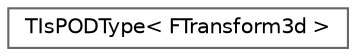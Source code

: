digraph "Graphical Class Hierarchy"
{
 // INTERACTIVE_SVG=YES
 // LATEX_PDF_SIZE
  bgcolor="transparent";
  edge [fontname=Helvetica,fontsize=10,labelfontname=Helvetica,labelfontsize=10];
  node [fontname=Helvetica,fontsize=10,shape=box,height=0.2,width=0.4];
  rankdir="LR";
  Node0 [id="Node000000",label="TIsPODType\< FTransform3d \>",height=0.2,width=0.4,color="grey40", fillcolor="white", style="filled",URL="$da/d18/structTIsPODType_3_01FTransform3d_01_4.html",tooltip=" "];
}
